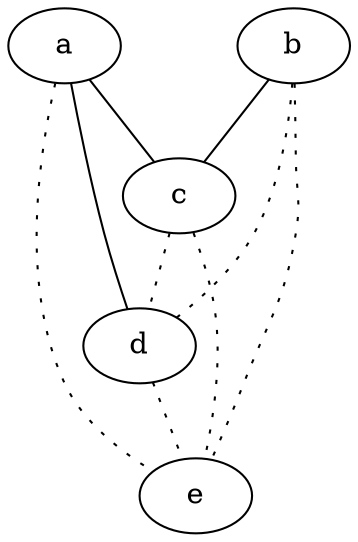 graph {
a -- c;
a -- d;
a -- e [style=dotted];
b -- c;
b -- d [style=dotted];
b -- e [style=dotted];
c -- d [style=dotted];
c -- e [style=dotted];
d -- e [style=dotted];
}
